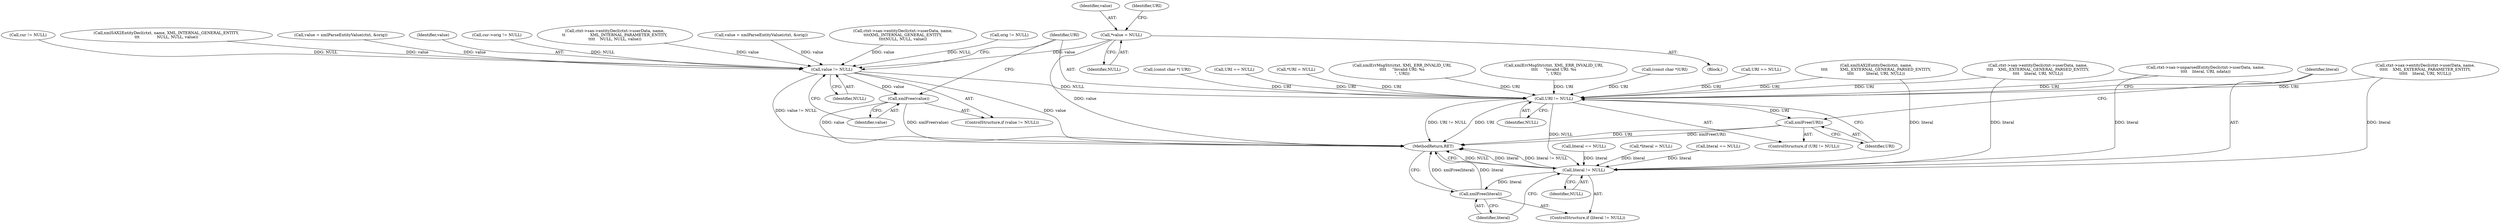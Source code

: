 digraph "0_Chrome_d0947db40187f4708c58e64cbd6013faf9eddeed_18@pointer" {
"1000117" [label="(Call,*value = NULL)"];
"1000829" [label="(Call,value != NULL)"];
"1000832" [label="(Call,xmlFree(value))"];
"1000835" [label="(Call,URI != NULL)"];
"1000838" [label="(Call,xmlFree(URI))"];
"1000841" [label="(Call,literal != NULL)"];
"1000844" [label="(Call,xmlFree(literal))"];
"1000695" [label="(Call,xmlSAX2EntityDecl(ctxt, name,\n\t\t\t\t          XML_EXTERNAL_GENERAL_PARSED_ENTITY,\n\t\t\t\t          literal, URI, NULL))"];
"1000807" [label="(Call,cur != NULL)"];
"1000365" [label="(Call,ctxt->sax->entityDecl(ctxt->userData, name,\n\t\t\t\t\t    XML_EXTERNAL_PARAMETER_ENTITY,\n\t\t\t\t\t    literal, URI, NULL))"];
"1000837" [label="(Identifier,NULL)"];
"1000496" [label="(Call,literal == NULL)"];
"1000519" [label="(Call,xmlErrMsgStr(ctxt, XML_ERR_INVALID_URI,\n\t\t\t\t     \"Invalid URI: %s\n\", URI))"];
"1000326" [label="(Call,xmlErrMsgStr(ctxt, XML_ERR_INVALID_URI,\n\t\t\t\t     \"Invalid URI: %s\n\", URI))"];
"1000845" [label="(Identifier,literal)"];
"1000828" [label="(ControlStructure,if (value != NULL))"];
"1000111" [label="(Block,)"];
"1000835" [label="(Call,URI != NULL)"];
"1000117" [label="(Call,*value = NULL)"];
"1000125" [label="(Call,*literal = NULL)"];
"1000834" [label="(ControlStructure,if (URI != NULL))"];
"1000303" [label="(Call,literal == NULL)"];
"1000475" [label="(Call,xmlSAX2EntityDecl(ctxt, name, XML_INTERNAL_GENERAL_ENTITY,\n\t\t\t              NULL, NULL, value))"];
"1000843" [label="(Identifier,NULL)"];
"1000119" [label="(Identifier,NULL)"];
"1000597" [label="(Call,ctxt->sax->unparsedEntityDecl(ctxt->userData, name,\n\t\t\t\t    literal, URI, ndata))"];
"1000118" [label="(Identifier,value)"];
"1000836" [label="(Identifier,URI)"];
"1000842" [label="(Identifier,literal)"];
"1000829" [label="(Call,value != NULL)"];
"1000511" [label="(Call,(const char *)URI)"];
"1000300" [label="(Call,URI == NULL)"];
"1000387" [label="(Call,value = xmlParseEntityValue(ctxt, &orig))"];
"1000840" [label="(ControlStructure,if (literal != NULL))"];
"1000838" [label="(Call,xmlFree(URI))"];
"1000830" [label="(Identifier,value)"];
"1000318" [label="(Call,(const char *) URI)"];
"1000831" [label="(Identifier,NULL)"];
"1000735" [label="(Call,orig != NULL)"];
"1000493" [label="(Call,URI == NULL)"];
"1000626" [label="(Call,ctxt->sax->entityDecl(ctxt->userData, name,\n\t\t\t\t    XML_EXTERNAL_GENERAL_PARSED_ENTITY,\n\t\t\t\t    literal, URI, NULL))"];
"1000839" [label="(Identifier,URI)"];
"1000812" [label="(Call,cur->orig != NULL)"];
"1000833" [label="(Identifier,value)"];
"1000280" [label="(Call,ctxt->sax->entityDecl(ctxt->userData, name,\n\t\t                    XML_INTERNAL_PARAMETER_ENTITY,\n\t\t\t\t    NULL, NULL, value))"];
"1000252" [label="(Call,value = xmlParseEntityValue(ctxt, &orig))"];
"1000832" [label="(Call,xmlFree(value))"];
"1000122" [label="(Identifier,URI)"];
"1000841" [label="(Call,literal != NULL)"];
"1000412" [label="(Call,ctxt->sax->entityDecl(ctxt->userData, name,\n\t\t\t\tXML_INTERNAL_GENERAL_ENTITY,\n\t\t\t\tNULL, NULL, value))"];
"1000846" [label="(MethodReturn,RET)"];
"1000121" [label="(Call,*URI = NULL)"];
"1000844" [label="(Call,xmlFree(literal))"];
"1000117" -> "1000111"  [label="AST: "];
"1000117" -> "1000119"  [label="CFG: "];
"1000118" -> "1000117"  [label="AST: "];
"1000119" -> "1000117"  [label="AST: "];
"1000122" -> "1000117"  [label="CFG: "];
"1000117" -> "1000846"  [label="DDG: value"];
"1000117" -> "1000829"  [label="DDG: value"];
"1000829" -> "1000828"  [label="AST: "];
"1000829" -> "1000831"  [label="CFG: "];
"1000830" -> "1000829"  [label="AST: "];
"1000831" -> "1000829"  [label="AST: "];
"1000833" -> "1000829"  [label="CFG: "];
"1000836" -> "1000829"  [label="CFG: "];
"1000829" -> "1000846"  [label="DDG: value != NULL"];
"1000829" -> "1000846"  [label="DDG: value"];
"1000252" -> "1000829"  [label="DDG: value"];
"1000412" -> "1000829"  [label="DDG: value"];
"1000387" -> "1000829"  [label="DDG: value"];
"1000280" -> "1000829"  [label="DDG: value"];
"1000475" -> "1000829"  [label="DDG: value"];
"1000812" -> "1000829"  [label="DDG: NULL"];
"1000807" -> "1000829"  [label="DDG: NULL"];
"1000735" -> "1000829"  [label="DDG: NULL"];
"1000829" -> "1000832"  [label="DDG: value"];
"1000829" -> "1000835"  [label="DDG: NULL"];
"1000832" -> "1000828"  [label="AST: "];
"1000832" -> "1000833"  [label="CFG: "];
"1000833" -> "1000832"  [label="AST: "];
"1000836" -> "1000832"  [label="CFG: "];
"1000832" -> "1000846"  [label="DDG: xmlFree(value)"];
"1000832" -> "1000846"  [label="DDG: value"];
"1000835" -> "1000834"  [label="AST: "];
"1000835" -> "1000837"  [label="CFG: "];
"1000836" -> "1000835"  [label="AST: "];
"1000837" -> "1000835"  [label="AST: "];
"1000839" -> "1000835"  [label="CFG: "];
"1000842" -> "1000835"  [label="CFG: "];
"1000835" -> "1000846"  [label="DDG: URI != NULL"];
"1000835" -> "1000846"  [label="DDG: URI"];
"1000695" -> "1000835"  [label="DDG: URI"];
"1000626" -> "1000835"  [label="DDG: URI"];
"1000300" -> "1000835"  [label="DDG: URI"];
"1000326" -> "1000835"  [label="DDG: URI"];
"1000519" -> "1000835"  [label="DDG: URI"];
"1000121" -> "1000835"  [label="DDG: URI"];
"1000597" -> "1000835"  [label="DDG: URI"];
"1000493" -> "1000835"  [label="DDG: URI"];
"1000511" -> "1000835"  [label="DDG: URI"];
"1000318" -> "1000835"  [label="DDG: URI"];
"1000365" -> "1000835"  [label="DDG: URI"];
"1000835" -> "1000838"  [label="DDG: URI"];
"1000835" -> "1000841"  [label="DDG: NULL"];
"1000838" -> "1000834"  [label="AST: "];
"1000838" -> "1000839"  [label="CFG: "];
"1000839" -> "1000838"  [label="AST: "];
"1000842" -> "1000838"  [label="CFG: "];
"1000838" -> "1000846"  [label="DDG: xmlFree(URI)"];
"1000838" -> "1000846"  [label="DDG: URI"];
"1000841" -> "1000840"  [label="AST: "];
"1000841" -> "1000843"  [label="CFG: "];
"1000842" -> "1000841"  [label="AST: "];
"1000843" -> "1000841"  [label="AST: "];
"1000845" -> "1000841"  [label="CFG: "];
"1000846" -> "1000841"  [label="CFG: "];
"1000841" -> "1000846"  [label="DDG: NULL"];
"1000841" -> "1000846"  [label="DDG: literal"];
"1000841" -> "1000846"  [label="DDG: literal != NULL"];
"1000125" -> "1000841"  [label="DDG: literal"];
"1000626" -> "1000841"  [label="DDG: literal"];
"1000303" -> "1000841"  [label="DDG: literal"];
"1000597" -> "1000841"  [label="DDG: literal"];
"1000365" -> "1000841"  [label="DDG: literal"];
"1000496" -> "1000841"  [label="DDG: literal"];
"1000695" -> "1000841"  [label="DDG: literal"];
"1000841" -> "1000844"  [label="DDG: literal"];
"1000844" -> "1000840"  [label="AST: "];
"1000844" -> "1000845"  [label="CFG: "];
"1000845" -> "1000844"  [label="AST: "];
"1000846" -> "1000844"  [label="CFG: "];
"1000844" -> "1000846"  [label="DDG: xmlFree(literal)"];
"1000844" -> "1000846"  [label="DDG: literal"];
}
